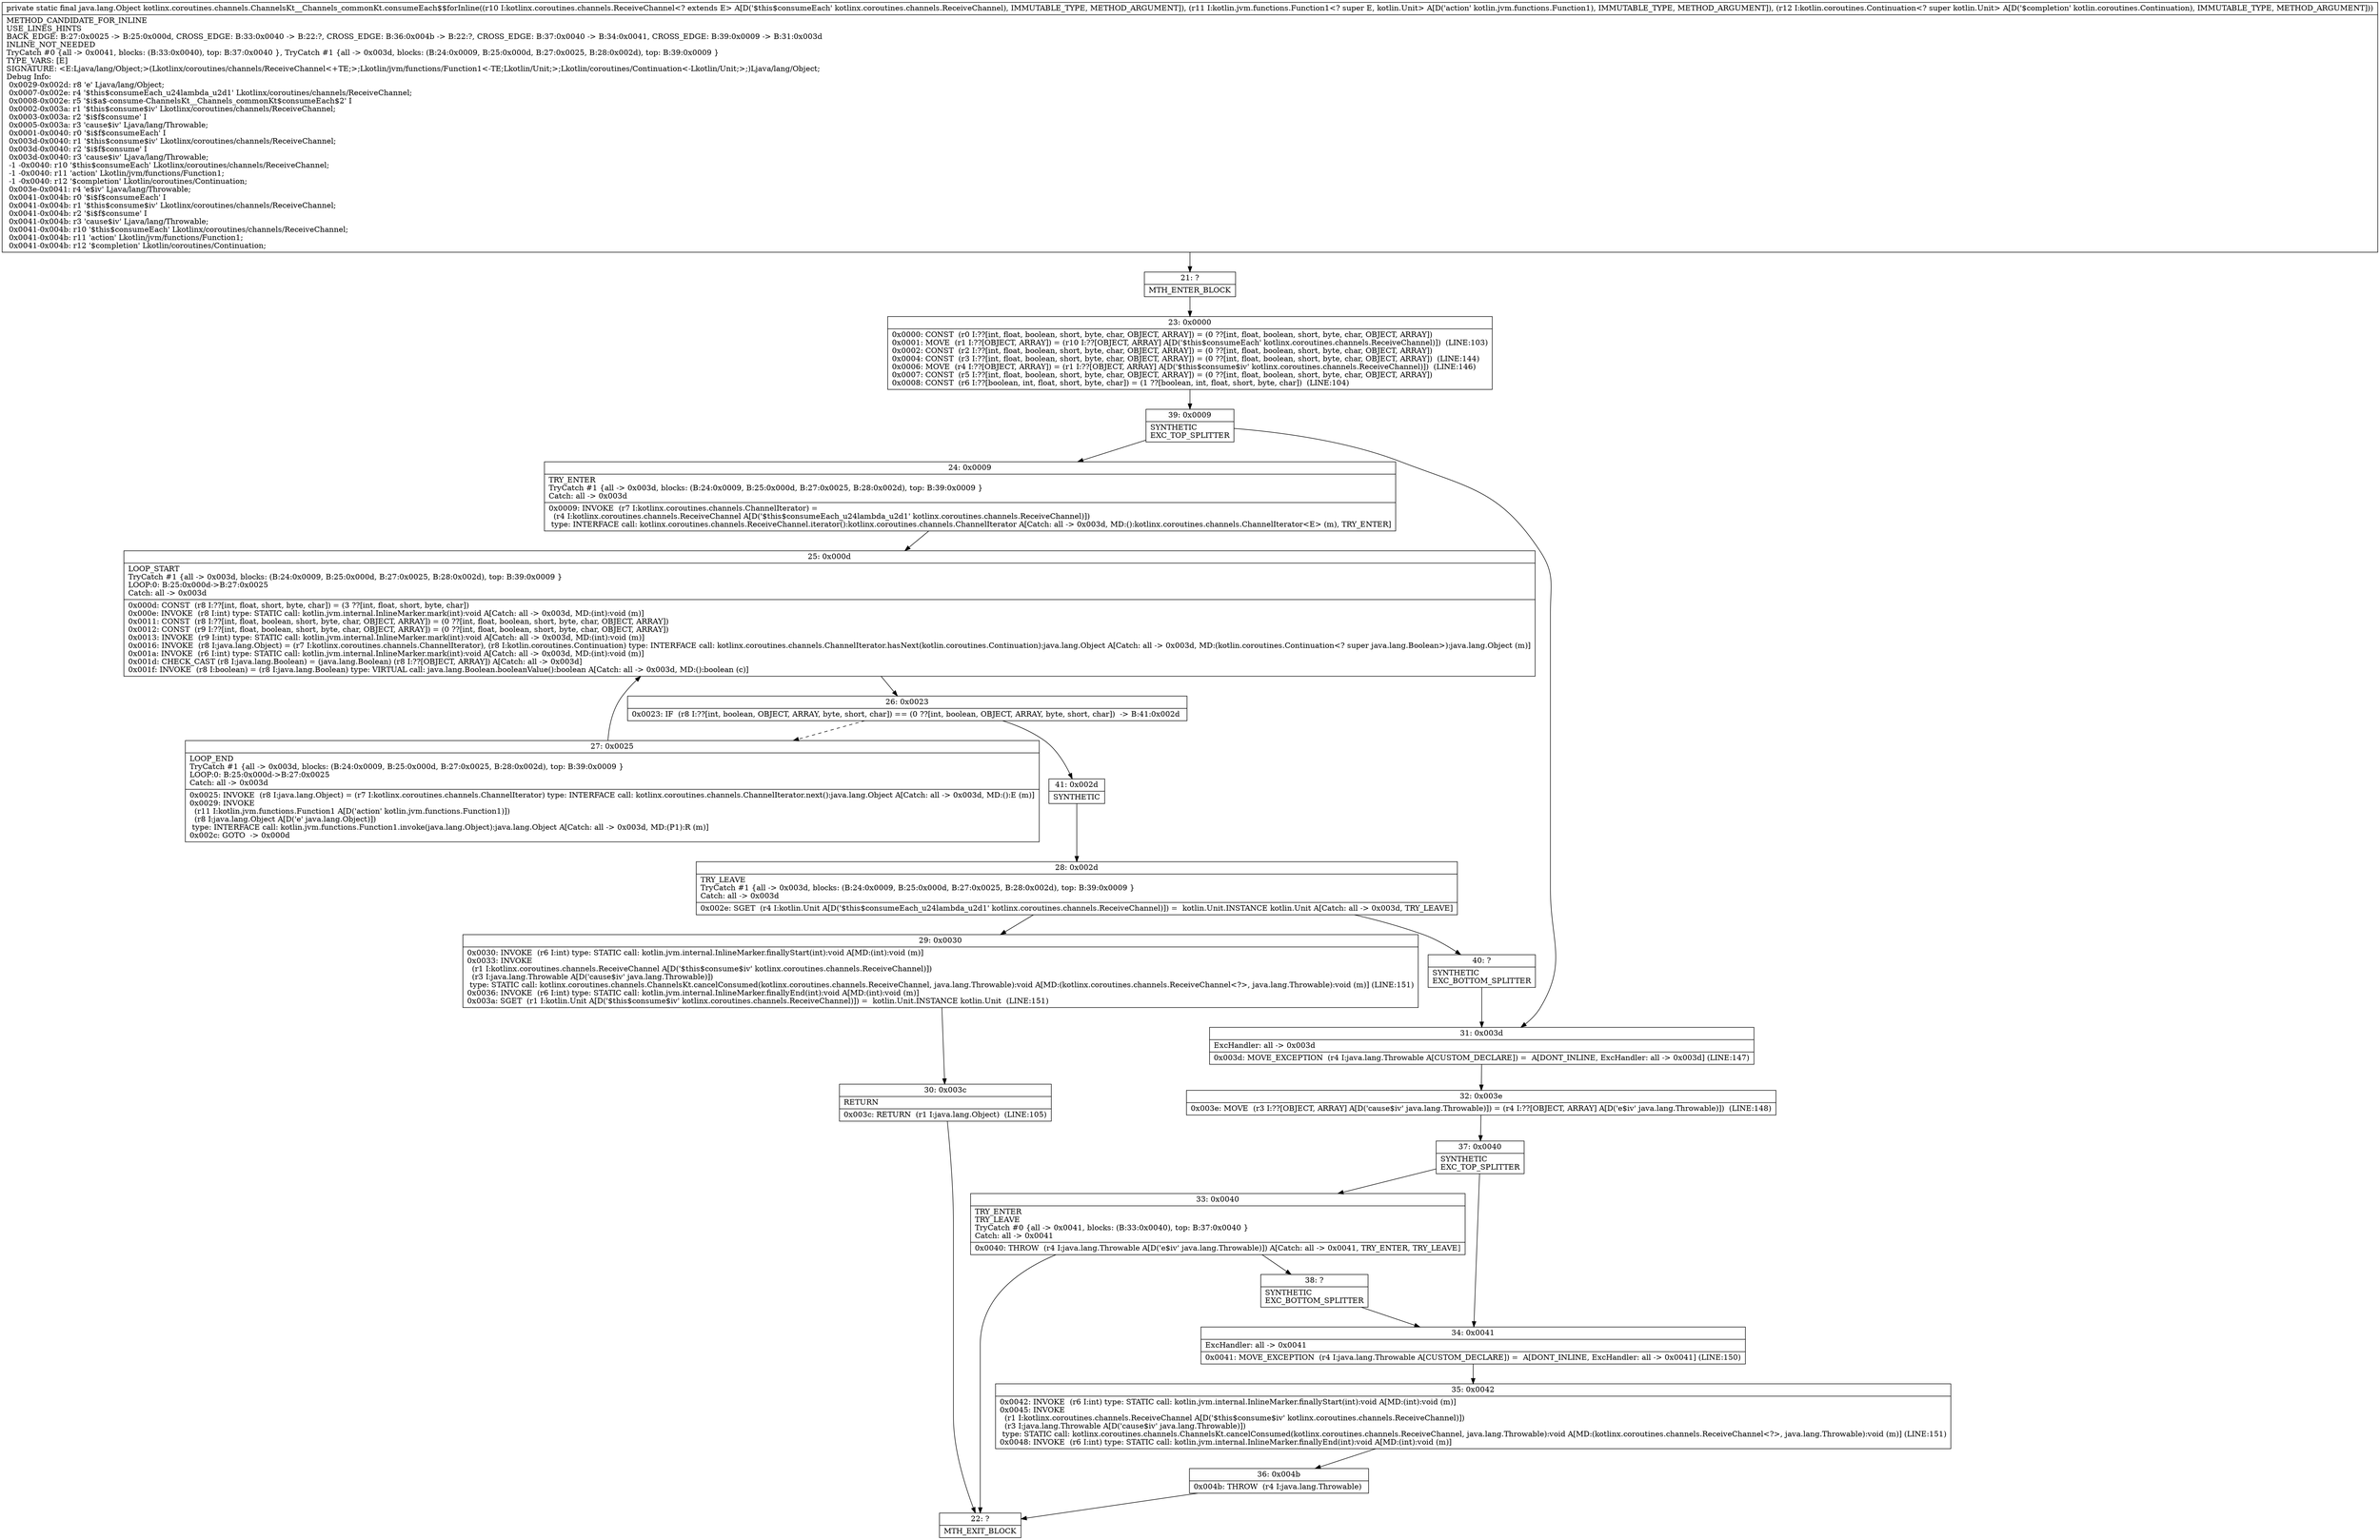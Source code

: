 digraph "CFG forkotlinx.coroutines.channels.ChannelsKt__Channels_commonKt.consumeEach$$forInline(Lkotlinx\/coroutines\/channels\/ReceiveChannel;Lkotlin\/jvm\/functions\/Function1;Lkotlin\/coroutines\/Continuation;)Ljava\/lang\/Object;" {
Node_21 [shape=record,label="{21\:\ ?|MTH_ENTER_BLOCK\l}"];
Node_23 [shape=record,label="{23\:\ 0x0000|0x0000: CONST  (r0 I:??[int, float, boolean, short, byte, char, OBJECT, ARRAY]) = (0 ??[int, float, boolean, short, byte, char, OBJECT, ARRAY]) \l0x0001: MOVE  (r1 I:??[OBJECT, ARRAY]) = (r10 I:??[OBJECT, ARRAY] A[D('$this$consumeEach' kotlinx.coroutines.channels.ReceiveChannel)])  (LINE:103)\l0x0002: CONST  (r2 I:??[int, float, boolean, short, byte, char, OBJECT, ARRAY]) = (0 ??[int, float, boolean, short, byte, char, OBJECT, ARRAY]) \l0x0004: CONST  (r3 I:??[int, float, boolean, short, byte, char, OBJECT, ARRAY]) = (0 ??[int, float, boolean, short, byte, char, OBJECT, ARRAY])  (LINE:144)\l0x0006: MOVE  (r4 I:??[OBJECT, ARRAY]) = (r1 I:??[OBJECT, ARRAY] A[D('$this$consume$iv' kotlinx.coroutines.channels.ReceiveChannel)])  (LINE:146)\l0x0007: CONST  (r5 I:??[int, float, boolean, short, byte, char, OBJECT, ARRAY]) = (0 ??[int, float, boolean, short, byte, char, OBJECT, ARRAY]) \l0x0008: CONST  (r6 I:??[boolean, int, float, short, byte, char]) = (1 ??[boolean, int, float, short, byte, char])  (LINE:104)\l}"];
Node_39 [shape=record,label="{39\:\ 0x0009|SYNTHETIC\lEXC_TOP_SPLITTER\l}"];
Node_24 [shape=record,label="{24\:\ 0x0009|TRY_ENTER\lTryCatch #1 \{all \-\> 0x003d, blocks: (B:24:0x0009, B:25:0x000d, B:27:0x0025, B:28:0x002d), top: B:39:0x0009 \}\lCatch: all \-\> 0x003d\l|0x0009: INVOKE  (r7 I:kotlinx.coroutines.channels.ChannelIterator) = \l  (r4 I:kotlinx.coroutines.channels.ReceiveChannel A[D('$this$consumeEach_u24lambda_u2d1' kotlinx.coroutines.channels.ReceiveChannel)])\l type: INTERFACE call: kotlinx.coroutines.channels.ReceiveChannel.iterator():kotlinx.coroutines.channels.ChannelIterator A[Catch: all \-\> 0x003d, MD:():kotlinx.coroutines.channels.ChannelIterator\<E\> (m), TRY_ENTER]\l}"];
Node_25 [shape=record,label="{25\:\ 0x000d|LOOP_START\lTryCatch #1 \{all \-\> 0x003d, blocks: (B:24:0x0009, B:25:0x000d, B:27:0x0025, B:28:0x002d), top: B:39:0x0009 \}\lLOOP:0: B:25:0x000d\-\>B:27:0x0025\lCatch: all \-\> 0x003d\l|0x000d: CONST  (r8 I:??[int, float, short, byte, char]) = (3 ??[int, float, short, byte, char]) \l0x000e: INVOKE  (r8 I:int) type: STATIC call: kotlin.jvm.internal.InlineMarker.mark(int):void A[Catch: all \-\> 0x003d, MD:(int):void (m)]\l0x0011: CONST  (r8 I:??[int, float, boolean, short, byte, char, OBJECT, ARRAY]) = (0 ??[int, float, boolean, short, byte, char, OBJECT, ARRAY]) \l0x0012: CONST  (r9 I:??[int, float, boolean, short, byte, char, OBJECT, ARRAY]) = (0 ??[int, float, boolean, short, byte, char, OBJECT, ARRAY]) \l0x0013: INVOKE  (r9 I:int) type: STATIC call: kotlin.jvm.internal.InlineMarker.mark(int):void A[Catch: all \-\> 0x003d, MD:(int):void (m)]\l0x0016: INVOKE  (r8 I:java.lang.Object) = (r7 I:kotlinx.coroutines.channels.ChannelIterator), (r8 I:kotlin.coroutines.Continuation) type: INTERFACE call: kotlinx.coroutines.channels.ChannelIterator.hasNext(kotlin.coroutines.Continuation):java.lang.Object A[Catch: all \-\> 0x003d, MD:(kotlin.coroutines.Continuation\<? super java.lang.Boolean\>):java.lang.Object (m)]\l0x001a: INVOKE  (r6 I:int) type: STATIC call: kotlin.jvm.internal.InlineMarker.mark(int):void A[Catch: all \-\> 0x003d, MD:(int):void (m)]\l0x001d: CHECK_CAST (r8 I:java.lang.Boolean) = (java.lang.Boolean) (r8 I:??[OBJECT, ARRAY]) A[Catch: all \-\> 0x003d]\l0x001f: INVOKE  (r8 I:boolean) = (r8 I:java.lang.Boolean) type: VIRTUAL call: java.lang.Boolean.booleanValue():boolean A[Catch: all \-\> 0x003d, MD:():boolean (c)]\l}"];
Node_26 [shape=record,label="{26\:\ 0x0023|0x0023: IF  (r8 I:??[int, boolean, OBJECT, ARRAY, byte, short, char]) == (0 ??[int, boolean, OBJECT, ARRAY, byte, short, char])  \-\> B:41:0x002d \l}"];
Node_27 [shape=record,label="{27\:\ 0x0025|LOOP_END\lTryCatch #1 \{all \-\> 0x003d, blocks: (B:24:0x0009, B:25:0x000d, B:27:0x0025, B:28:0x002d), top: B:39:0x0009 \}\lLOOP:0: B:25:0x000d\-\>B:27:0x0025\lCatch: all \-\> 0x003d\l|0x0025: INVOKE  (r8 I:java.lang.Object) = (r7 I:kotlinx.coroutines.channels.ChannelIterator) type: INTERFACE call: kotlinx.coroutines.channels.ChannelIterator.next():java.lang.Object A[Catch: all \-\> 0x003d, MD:():E (m)]\l0x0029: INVOKE  \l  (r11 I:kotlin.jvm.functions.Function1 A[D('action' kotlin.jvm.functions.Function1)])\l  (r8 I:java.lang.Object A[D('e' java.lang.Object)])\l type: INTERFACE call: kotlin.jvm.functions.Function1.invoke(java.lang.Object):java.lang.Object A[Catch: all \-\> 0x003d, MD:(P1):R (m)]\l0x002c: GOTO  \-\> 0x000d \l}"];
Node_41 [shape=record,label="{41\:\ 0x002d|SYNTHETIC\l}"];
Node_28 [shape=record,label="{28\:\ 0x002d|TRY_LEAVE\lTryCatch #1 \{all \-\> 0x003d, blocks: (B:24:0x0009, B:25:0x000d, B:27:0x0025, B:28:0x002d), top: B:39:0x0009 \}\lCatch: all \-\> 0x003d\l|0x002e: SGET  (r4 I:kotlin.Unit A[D('$this$consumeEach_u24lambda_u2d1' kotlinx.coroutines.channels.ReceiveChannel)]) =  kotlin.Unit.INSTANCE kotlin.Unit A[Catch: all \-\> 0x003d, TRY_LEAVE]\l}"];
Node_29 [shape=record,label="{29\:\ 0x0030|0x0030: INVOKE  (r6 I:int) type: STATIC call: kotlin.jvm.internal.InlineMarker.finallyStart(int):void A[MD:(int):void (m)]\l0x0033: INVOKE  \l  (r1 I:kotlinx.coroutines.channels.ReceiveChannel A[D('$this$consume$iv' kotlinx.coroutines.channels.ReceiveChannel)])\l  (r3 I:java.lang.Throwable A[D('cause$iv' java.lang.Throwable)])\l type: STATIC call: kotlinx.coroutines.channels.ChannelsKt.cancelConsumed(kotlinx.coroutines.channels.ReceiveChannel, java.lang.Throwable):void A[MD:(kotlinx.coroutines.channels.ReceiveChannel\<?\>, java.lang.Throwable):void (m)] (LINE:151)\l0x0036: INVOKE  (r6 I:int) type: STATIC call: kotlin.jvm.internal.InlineMarker.finallyEnd(int):void A[MD:(int):void (m)]\l0x003a: SGET  (r1 I:kotlin.Unit A[D('$this$consume$iv' kotlinx.coroutines.channels.ReceiveChannel)]) =  kotlin.Unit.INSTANCE kotlin.Unit  (LINE:151)\l}"];
Node_30 [shape=record,label="{30\:\ 0x003c|RETURN\l|0x003c: RETURN  (r1 I:java.lang.Object)  (LINE:105)\l}"];
Node_22 [shape=record,label="{22\:\ ?|MTH_EXIT_BLOCK\l}"];
Node_40 [shape=record,label="{40\:\ ?|SYNTHETIC\lEXC_BOTTOM_SPLITTER\l}"];
Node_31 [shape=record,label="{31\:\ 0x003d|ExcHandler: all \-\> 0x003d\l|0x003d: MOVE_EXCEPTION  (r4 I:java.lang.Throwable A[CUSTOM_DECLARE]) =  A[DONT_INLINE, ExcHandler: all \-\> 0x003d] (LINE:147)\l}"];
Node_32 [shape=record,label="{32\:\ 0x003e|0x003e: MOVE  (r3 I:??[OBJECT, ARRAY] A[D('cause$iv' java.lang.Throwable)]) = (r4 I:??[OBJECT, ARRAY] A[D('e$iv' java.lang.Throwable)])  (LINE:148)\l}"];
Node_37 [shape=record,label="{37\:\ 0x0040|SYNTHETIC\lEXC_TOP_SPLITTER\l}"];
Node_33 [shape=record,label="{33\:\ 0x0040|TRY_ENTER\lTRY_LEAVE\lTryCatch #0 \{all \-\> 0x0041, blocks: (B:33:0x0040), top: B:37:0x0040 \}\lCatch: all \-\> 0x0041\l|0x0040: THROW  (r4 I:java.lang.Throwable A[D('e$iv' java.lang.Throwable)]) A[Catch: all \-\> 0x0041, TRY_ENTER, TRY_LEAVE]\l}"];
Node_38 [shape=record,label="{38\:\ ?|SYNTHETIC\lEXC_BOTTOM_SPLITTER\l}"];
Node_34 [shape=record,label="{34\:\ 0x0041|ExcHandler: all \-\> 0x0041\l|0x0041: MOVE_EXCEPTION  (r4 I:java.lang.Throwable A[CUSTOM_DECLARE]) =  A[DONT_INLINE, ExcHandler: all \-\> 0x0041] (LINE:150)\l}"];
Node_35 [shape=record,label="{35\:\ 0x0042|0x0042: INVOKE  (r6 I:int) type: STATIC call: kotlin.jvm.internal.InlineMarker.finallyStart(int):void A[MD:(int):void (m)]\l0x0045: INVOKE  \l  (r1 I:kotlinx.coroutines.channels.ReceiveChannel A[D('$this$consume$iv' kotlinx.coroutines.channels.ReceiveChannel)])\l  (r3 I:java.lang.Throwable A[D('cause$iv' java.lang.Throwable)])\l type: STATIC call: kotlinx.coroutines.channels.ChannelsKt.cancelConsumed(kotlinx.coroutines.channels.ReceiveChannel, java.lang.Throwable):void A[MD:(kotlinx.coroutines.channels.ReceiveChannel\<?\>, java.lang.Throwable):void (m)] (LINE:151)\l0x0048: INVOKE  (r6 I:int) type: STATIC call: kotlin.jvm.internal.InlineMarker.finallyEnd(int):void A[MD:(int):void (m)]\l}"];
Node_36 [shape=record,label="{36\:\ 0x004b|0x004b: THROW  (r4 I:java.lang.Throwable) \l}"];
MethodNode[shape=record,label="{private static final java.lang.Object kotlinx.coroutines.channels.ChannelsKt__Channels_commonKt.consumeEach$$forInline((r10 I:kotlinx.coroutines.channels.ReceiveChannel\<? extends E\> A[D('$this$consumeEach' kotlinx.coroutines.channels.ReceiveChannel), IMMUTABLE_TYPE, METHOD_ARGUMENT]), (r11 I:kotlin.jvm.functions.Function1\<? super E, kotlin.Unit\> A[D('action' kotlin.jvm.functions.Function1), IMMUTABLE_TYPE, METHOD_ARGUMENT]), (r12 I:kotlin.coroutines.Continuation\<? super kotlin.Unit\> A[D('$completion' kotlin.coroutines.Continuation), IMMUTABLE_TYPE, METHOD_ARGUMENT]))  | METHOD_CANDIDATE_FOR_INLINE\lUSE_LINES_HINTS\lBACK_EDGE: B:27:0x0025 \-\> B:25:0x000d, CROSS_EDGE: B:33:0x0040 \-\> B:22:?, CROSS_EDGE: B:36:0x004b \-\> B:22:?, CROSS_EDGE: B:37:0x0040 \-\> B:34:0x0041, CROSS_EDGE: B:39:0x0009 \-\> B:31:0x003d\lINLINE_NOT_NEEDED\lTryCatch #0 \{all \-\> 0x0041, blocks: (B:33:0x0040), top: B:37:0x0040 \}, TryCatch #1 \{all \-\> 0x003d, blocks: (B:24:0x0009, B:25:0x000d, B:27:0x0025, B:28:0x002d), top: B:39:0x0009 \}\lTYPE_VARS: [E]\lSIGNATURE: \<E:Ljava\/lang\/Object;\>(Lkotlinx\/coroutines\/channels\/ReceiveChannel\<+TE;\>;Lkotlin\/jvm\/functions\/Function1\<\-TE;Lkotlin\/Unit;\>;Lkotlin\/coroutines\/Continuation\<\-Lkotlin\/Unit;\>;)Ljava\/lang\/Object;\lDebug Info:\l  0x0029\-0x002d: r8 'e' Ljava\/lang\/Object;\l  0x0007\-0x002e: r4 '$this$consumeEach_u24lambda_u2d1' Lkotlinx\/coroutines\/channels\/ReceiveChannel;\l  0x0008\-0x002e: r5 '$i$a$\-consume\-ChannelsKt__Channels_commonKt$consumeEach$2' I\l  0x0002\-0x003a: r1 '$this$consume$iv' Lkotlinx\/coroutines\/channels\/ReceiveChannel;\l  0x0003\-0x003a: r2 '$i$f$consume' I\l  0x0005\-0x003a: r3 'cause$iv' Ljava\/lang\/Throwable;\l  0x0001\-0x0040: r0 '$i$f$consumeEach' I\l  0x003d\-0x0040: r1 '$this$consume$iv' Lkotlinx\/coroutines\/channels\/ReceiveChannel;\l  0x003d\-0x0040: r2 '$i$f$consume' I\l  0x003d\-0x0040: r3 'cause$iv' Ljava\/lang\/Throwable;\l  \-1 \-0x0040: r10 '$this$consumeEach' Lkotlinx\/coroutines\/channels\/ReceiveChannel;\l  \-1 \-0x0040: r11 'action' Lkotlin\/jvm\/functions\/Function1;\l  \-1 \-0x0040: r12 '$completion' Lkotlin\/coroutines\/Continuation;\l  0x003e\-0x0041: r4 'e$iv' Ljava\/lang\/Throwable;\l  0x0041\-0x004b: r0 '$i$f$consumeEach' I\l  0x0041\-0x004b: r1 '$this$consume$iv' Lkotlinx\/coroutines\/channels\/ReceiveChannel;\l  0x0041\-0x004b: r2 '$i$f$consume' I\l  0x0041\-0x004b: r3 'cause$iv' Ljava\/lang\/Throwable;\l  0x0041\-0x004b: r10 '$this$consumeEach' Lkotlinx\/coroutines\/channels\/ReceiveChannel;\l  0x0041\-0x004b: r11 'action' Lkotlin\/jvm\/functions\/Function1;\l  0x0041\-0x004b: r12 '$completion' Lkotlin\/coroutines\/Continuation;\l}"];
MethodNode -> Node_21;Node_21 -> Node_23;
Node_23 -> Node_39;
Node_39 -> Node_24;
Node_39 -> Node_31;
Node_24 -> Node_25;
Node_25 -> Node_26;
Node_26 -> Node_27[style=dashed];
Node_26 -> Node_41;
Node_27 -> Node_25;
Node_41 -> Node_28;
Node_28 -> Node_29;
Node_28 -> Node_40;
Node_29 -> Node_30;
Node_30 -> Node_22;
Node_40 -> Node_31;
Node_31 -> Node_32;
Node_32 -> Node_37;
Node_37 -> Node_33;
Node_37 -> Node_34;
Node_33 -> Node_22;
Node_33 -> Node_38;
Node_38 -> Node_34;
Node_34 -> Node_35;
Node_35 -> Node_36;
Node_36 -> Node_22;
}

